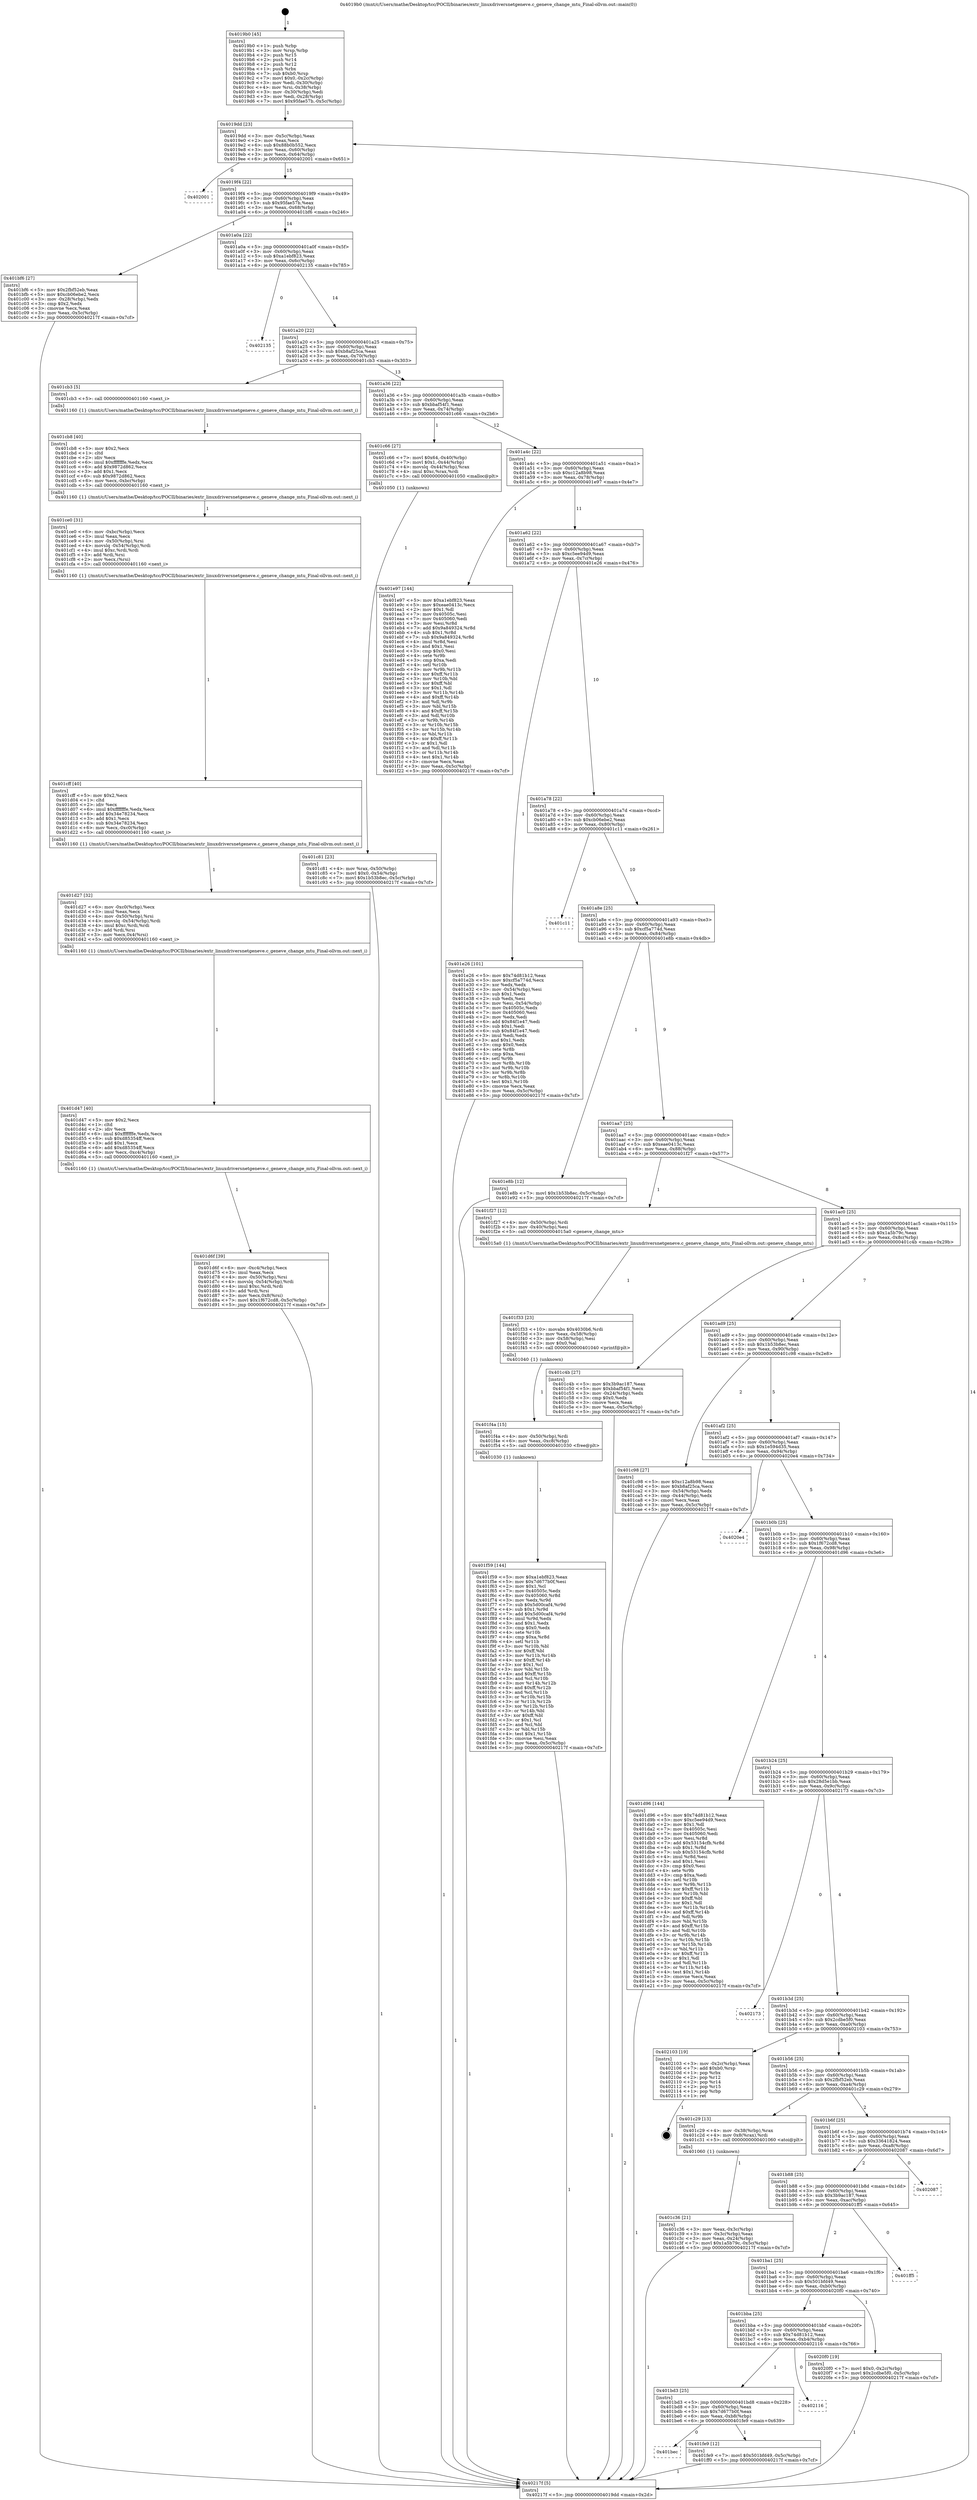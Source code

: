 digraph "0x4019b0" {
  label = "0x4019b0 (/mnt/c/Users/mathe/Desktop/tcc/POCII/binaries/extr_linuxdriversnetgeneve.c_geneve_change_mtu_Final-ollvm.out::main(0))"
  labelloc = "t"
  node[shape=record]

  Entry [label="",width=0.3,height=0.3,shape=circle,fillcolor=black,style=filled]
  "0x4019dd" [label="{
     0x4019dd [23]\l
     | [instrs]\l
     &nbsp;&nbsp;0x4019dd \<+3\>: mov -0x5c(%rbp),%eax\l
     &nbsp;&nbsp;0x4019e0 \<+2\>: mov %eax,%ecx\l
     &nbsp;&nbsp;0x4019e2 \<+6\>: sub $0x88b0b552,%ecx\l
     &nbsp;&nbsp;0x4019e8 \<+3\>: mov %eax,-0x60(%rbp)\l
     &nbsp;&nbsp;0x4019eb \<+3\>: mov %ecx,-0x64(%rbp)\l
     &nbsp;&nbsp;0x4019ee \<+6\>: je 0000000000402001 \<main+0x651\>\l
  }"]
  "0x402001" [label="{
     0x402001\l
  }", style=dashed]
  "0x4019f4" [label="{
     0x4019f4 [22]\l
     | [instrs]\l
     &nbsp;&nbsp;0x4019f4 \<+5\>: jmp 00000000004019f9 \<main+0x49\>\l
     &nbsp;&nbsp;0x4019f9 \<+3\>: mov -0x60(%rbp),%eax\l
     &nbsp;&nbsp;0x4019fc \<+5\>: sub $0x95fae57b,%eax\l
     &nbsp;&nbsp;0x401a01 \<+3\>: mov %eax,-0x68(%rbp)\l
     &nbsp;&nbsp;0x401a04 \<+6\>: je 0000000000401bf6 \<main+0x246\>\l
  }"]
  Exit [label="",width=0.3,height=0.3,shape=circle,fillcolor=black,style=filled,peripheries=2]
  "0x401bf6" [label="{
     0x401bf6 [27]\l
     | [instrs]\l
     &nbsp;&nbsp;0x401bf6 \<+5\>: mov $0x2fbf52eb,%eax\l
     &nbsp;&nbsp;0x401bfb \<+5\>: mov $0xcb06ebe2,%ecx\l
     &nbsp;&nbsp;0x401c00 \<+3\>: mov -0x28(%rbp),%edx\l
     &nbsp;&nbsp;0x401c03 \<+3\>: cmp $0x2,%edx\l
     &nbsp;&nbsp;0x401c06 \<+3\>: cmovne %ecx,%eax\l
     &nbsp;&nbsp;0x401c09 \<+3\>: mov %eax,-0x5c(%rbp)\l
     &nbsp;&nbsp;0x401c0c \<+5\>: jmp 000000000040217f \<main+0x7cf\>\l
  }"]
  "0x401a0a" [label="{
     0x401a0a [22]\l
     | [instrs]\l
     &nbsp;&nbsp;0x401a0a \<+5\>: jmp 0000000000401a0f \<main+0x5f\>\l
     &nbsp;&nbsp;0x401a0f \<+3\>: mov -0x60(%rbp),%eax\l
     &nbsp;&nbsp;0x401a12 \<+5\>: sub $0xa1ebf823,%eax\l
     &nbsp;&nbsp;0x401a17 \<+3\>: mov %eax,-0x6c(%rbp)\l
     &nbsp;&nbsp;0x401a1a \<+6\>: je 0000000000402135 \<main+0x785\>\l
  }"]
  "0x40217f" [label="{
     0x40217f [5]\l
     | [instrs]\l
     &nbsp;&nbsp;0x40217f \<+5\>: jmp 00000000004019dd \<main+0x2d\>\l
  }"]
  "0x4019b0" [label="{
     0x4019b0 [45]\l
     | [instrs]\l
     &nbsp;&nbsp;0x4019b0 \<+1\>: push %rbp\l
     &nbsp;&nbsp;0x4019b1 \<+3\>: mov %rsp,%rbp\l
     &nbsp;&nbsp;0x4019b4 \<+2\>: push %r15\l
     &nbsp;&nbsp;0x4019b6 \<+2\>: push %r14\l
     &nbsp;&nbsp;0x4019b8 \<+2\>: push %r12\l
     &nbsp;&nbsp;0x4019ba \<+1\>: push %rbx\l
     &nbsp;&nbsp;0x4019bb \<+7\>: sub $0xb0,%rsp\l
     &nbsp;&nbsp;0x4019c2 \<+7\>: movl $0x0,-0x2c(%rbp)\l
     &nbsp;&nbsp;0x4019c9 \<+3\>: mov %edi,-0x30(%rbp)\l
     &nbsp;&nbsp;0x4019cc \<+4\>: mov %rsi,-0x38(%rbp)\l
     &nbsp;&nbsp;0x4019d0 \<+3\>: mov -0x30(%rbp),%edi\l
     &nbsp;&nbsp;0x4019d3 \<+3\>: mov %edi,-0x28(%rbp)\l
     &nbsp;&nbsp;0x4019d6 \<+7\>: movl $0x95fae57b,-0x5c(%rbp)\l
  }"]
  "0x401bec" [label="{
     0x401bec\l
  }", style=dashed]
  "0x402135" [label="{
     0x402135\l
  }", style=dashed]
  "0x401a20" [label="{
     0x401a20 [22]\l
     | [instrs]\l
     &nbsp;&nbsp;0x401a20 \<+5\>: jmp 0000000000401a25 \<main+0x75\>\l
     &nbsp;&nbsp;0x401a25 \<+3\>: mov -0x60(%rbp),%eax\l
     &nbsp;&nbsp;0x401a28 \<+5\>: sub $0xb8af25ca,%eax\l
     &nbsp;&nbsp;0x401a2d \<+3\>: mov %eax,-0x70(%rbp)\l
     &nbsp;&nbsp;0x401a30 \<+6\>: je 0000000000401cb3 \<main+0x303\>\l
  }"]
  "0x401fe9" [label="{
     0x401fe9 [12]\l
     | [instrs]\l
     &nbsp;&nbsp;0x401fe9 \<+7\>: movl $0x501bfd49,-0x5c(%rbp)\l
     &nbsp;&nbsp;0x401ff0 \<+5\>: jmp 000000000040217f \<main+0x7cf\>\l
  }"]
  "0x401cb3" [label="{
     0x401cb3 [5]\l
     | [instrs]\l
     &nbsp;&nbsp;0x401cb3 \<+5\>: call 0000000000401160 \<next_i\>\l
     | [calls]\l
     &nbsp;&nbsp;0x401160 \{1\} (/mnt/c/Users/mathe/Desktop/tcc/POCII/binaries/extr_linuxdriversnetgeneve.c_geneve_change_mtu_Final-ollvm.out::next_i)\l
  }"]
  "0x401a36" [label="{
     0x401a36 [22]\l
     | [instrs]\l
     &nbsp;&nbsp;0x401a36 \<+5\>: jmp 0000000000401a3b \<main+0x8b\>\l
     &nbsp;&nbsp;0x401a3b \<+3\>: mov -0x60(%rbp),%eax\l
     &nbsp;&nbsp;0x401a3e \<+5\>: sub $0xbbaf54f1,%eax\l
     &nbsp;&nbsp;0x401a43 \<+3\>: mov %eax,-0x74(%rbp)\l
     &nbsp;&nbsp;0x401a46 \<+6\>: je 0000000000401c66 \<main+0x2b6\>\l
  }"]
  "0x401bd3" [label="{
     0x401bd3 [25]\l
     | [instrs]\l
     &nbsp;&nbsp;0x401bd3 \<+5\>: jmp 0000000000401bd8 \<main+0x228\>\l
     &nbsp;&nbsp;0x401bd8 \<+3\>: mov -0x60(%rbp),%eax\l
     &nbsp;&nbsp;0x401bdb \<+5\>: sub $0x7d677b0f,%eax\l
     &nbsp;&nbsp;0x401be0 \<+6\>: mov %eax,-0xb8(%rbp)\l
     &nbsp;&nbsp;0x401be6 \<+6\>: je 0000000000401fe9 \<main+0x639\>\l
  }"]
  "0x401c66" [label="{
     0x401c66 [27]\l
     | [instrs]\l
     &nbsp;&nbsp;0x401c66 \<+7\>: movl $0x64,-0x40(%rbp)\l
     &nbsp;&nbsp;0x401c6d \<+7\>: movl $0x1,-0x44(%rbp)\l
     &nbsp;&nbsp;0x401c74 \<+4\>: movslq -0x44(%rbp),%rax\l
     &nbsp;&nbsp;0x401c78 \<+4\>: imul $0xc,%rax,%rdi\l
     &nbsp;&nbsp;0x401c7c \<+5\>: call 0000000000401050 \<malloc@plt\>\l
     | [calls]\l
     &nbsp;&nbsp;0x401050 \{1\} (unknown)\l
  }"]
  "0x401a4c" [label="{
     0x401a4c [22]\l
     | [instrs]\l
     &nbsp;&nbsp;0x401a4c \<+5\>: jmp 0000000000401a51 \<main+0xa1\>\l
     &nbsp;&nbsp;0x401a51 \<+3\>: mov -0x60(%rbp),%eax\l
     &nbsp;&nbsp;0x401a54 \<+5\>: sub $0xc12a8b98,%eax\l
     &nbsp;&nbsp;0x401a59 \<+3\>: mov %eax,-0x78(%rbp)\l
     &nbsp;&nbsp;0x401a5c \<+6\>: je 0000000000401e97 \<main+0x4e7\>\l
  }"]
  "0x402116" [label="{
     0x402116\l
  }", style=dashed]
  "0x401e97" [label="{
     0x401e97 [144]\l
     | [instrs]\l
     &nbsp;&nbsp;0x401e97 \<+5\>: mov $0xa1ebf823,%eax\l
     &nbsp;&nbsp;0x401e9c \<+5\>: mov $0xeae0413c,%ecx\l
     &nbsp;&nbsp;0x401ea1 \<+2\>: mov $0x1,%dl\l
     &nbsp;&nbsp;0x401ea3 \<+7\>: mov 0x40505c,%esi\l
     &nbsp;&nbsp;0x401eaa \<+7\>: mov 0x405060,%edi\l
     &nbsp;&nbsp;0x401eb1 \<+3\>: mov %esi,%r8d\l
     &nbsp;&nbsp;0x401eb4 \<+7\>: add $0x9a849324,%r8d\l
     &nbsp;&nbsp;0x401ebb \<+4\>: sub $0x1,%r8d\l
     &nbsp;&nbsp;0x401ebf \<+7\>: sub $0x9a849324,%r8d\l
     &nbsp;&nbsp;0x401ec6 \<+4\>: imul %r8d,%esi\l
     &nbsp;&nbsp;0x401eca \<+3\>: and $0x1,%esi\l
     &nbsp;&nbsp;0x401ecd \<+3\>: cmp $0x0,%esi\l
     &nbsp;&nbsp;0x401ed0 \<+4\>: sete %r9b\l
     &nbsp;&nbsp;0x401ed4 \<+3\>: cmp $0xa,%edi\l
     &nbsp;&nbsp;0x401ed7 \<+4\>: setl %r10b\l
     &nbsp;&nbsp;0x401edb \<+3\>: mov %r9b,%r11b\l
     &nbsp;&nbsp;0x401ede \<+4\>: xor $0xff,%r11b\l
     &nbsp;&nbsp;0x401ee2 \<+3\>: mov %r10b,%bl\l
     &nbsp;&nbsp;0x401ee5 \<+3\>: xor $0xff,%bl\l
     &nbsp;&nbsp;0x401ee8 \<+3\>: xor $0x1,%dl\l
     &nbsp;&nbsp;0x401eeb \<+3\>: mov %r11b,%r14b\l
     &nbsp;&nbsp;0x401eee \<+4\>: and $0xff,%r14b\l
     &nbsp;&nbsp;0x401ef2 \<+3\>: and %dl,%r9b\l
     &nbsp;&nbsp;0x401ef5 \<+3\>: mov %bl,%r15b\l
     &nbsp;&nbsp;0x401ef8 \<+4\>: and $0xff,%r15b\l
     &nbsp;&nbsp;0x401efc \<+3\>: and %dl,%r10b\l
     &nbsp;&nbsp;0x401eff \<+3\>: or %r9b,%r14b\l
     &nbsp;&nbsp;0x401f02 \<+3\>: or %r10b,%r15b\l
     &nbsp;&nbsp;0x401f05 \<+3\>: xor %r15b,%r14b\l
     &nbsp;&nbsp;0x401f08 \<+3\>: or %bl,%r11b\l
     &nbsp;&nbsp;0x401f0b \<+4\>: xor $0xff,%r11b\l
     &nbsp;&nbsp;0x401f0f \<+3\>: or $0x1,%dl\l
     &nbsp;&nbsp;0x401f12 \<+3\>: and %dl,%r11b\l
     &nbsp;&nbsp;0x401f15 \<+3\>: or %r11b,%r14b\l
     &nbsp;&nbsp;0x401f18 \<+4\>: test $0x1,%r14b\l
     &nbsp;&nbsp;0x401f1c \<+3\>: cmovne %ecx,%eax\l
     &nbsp;&nbsp;0x401f1f \<+3\>: mov %eax,-0x5c(%rbp)\l
     &nbsp;&nbsp;0x401f22 \<+5\>: jmp 000000000040217f \<main+0x7cf\>\l
  }"]
  "0x401a62" [label="{
     0x401a62 [22]\l
     | [instrs]\l
     &nbsp;&nbsp;0x401a62 \<+5\>: jmp 0000000000401a67 \<main+0xb7\>\l
     &nbsp;&nbsp;0x401a67 \<+3\>: mov -0x60(%rbp),%eax\l
     &nbsp;&nbsp;0x401a6a \<+5\>: sub $0xc5ee94d9,%eax\l
     &nbsp;&nbsp;0x401a6f \<+3\>: mov %eax,-0x7c(%rbp)\l
     &nbsp;&nbsp;0x401a72 \<+6\>: je 0000000000401e26 \<main+0x476\>\l
  }"]
  "0x401bba" [label="{
     0x401bba [25]\l
     | [instrs]\l
     &nbsp;&nbsp;0x401bba \<+5\>: jmp 0000000000401bbf \<main+0x20f\>\l
     &nbsp;&nbsp;0x401bbf \<+3\>: mov -0x60(%rbp),%eax\l
     &nbsp;&nbsp;0x401bc2 \<+5\>: sub $0x74d81b12,%eax\l
     &nbsp;&nbsp;0x401bc7 \<+6\>: mov %eax,-0xb4(%rbp)\l
     &nbsp;&nbsp;0x401bcd \<+6\>: je 0000000000402116 \<main+0x766\>\l
  }"]
  "0x401e26" [label="{
     0x401e26 [101]\l
     | [instrs]\l
     &nbsp;&nbsp;0x401e26 \<+5\>: mov $0x74d81b12,%eax\l
     &nbsp;&nbsp;0x401e2b \<+5\>: mov $0xcf5a774d,%ecx\l
     &nbsp;&nbsp;0x401e30 \<+2\>: xor %edx,%edx\l
     &nbsp;&nbsp;0x401e32 \<+3\>: mov -0x54(%rbp),%esi\l
     &nbsp;&nbsp;0x401e35 \<+3\>: sub $0x1,%edx\l
     &nbsp;&nbsp;0x401e38 \<+2\>: sub %edx,%esi\l
     &nbsp;&nbsp;0x401e3a \<+3\>: mov %esi,-0x54(%rbp)\l
     &nbsp;&nbsp;0x401e3d \<+7\>: mov 0x40505c,%edx\l
     &nbsp;&nbsp;0x401e44 \<+7\>: mov 0x405060,%esi\l
     &nbsp;&nbsp;0x401e4b \<+2\>: mov %edx,%edi\l
     &nbsp;&nbsp;0x401e4d \<+6\>: add $0x84f1e47,%edi\l
     &nbsp;&nbsp;0x401e53 \<+3\>: sub $0x1,%edi\l
     &nbsp;&nbsp;0x401e56 \<+6\>: sub $0x84f1e47,%edi\l
     &nbsp;&nbsp;0x401e5c \<+3\>: imul %edi,%edx\l
     &nbsp;&nbsp;0x401e5f \<+3\>: and $0x1,%edx\l
     &nbsp;&nbsp;0x401e62 \<+3\>: cmp $0x0,%edx\l
     &nbsp;&nbsp;0x401e65 \<+4\>: sete %r8b\l
     &nbsp;&nbsp;0x401e69 \<+3\>: cmp $0xa,%esi\l
     &nbsp;&nbsp;0x401e6c \<+4\>: setl %r9b\l
     &nbsp;&nbsp;0x401e70 \<+3\>: mov %r8b,%r10b\l
     &nbsp;&nbsp;0x401e73 \<+3\>: and %r9b,%r10b\l
     &nbsp;&nbsp;0x401e76 \<+3\>: xor %r9b,%r8b\l
     &nbsp;&nbsp;0x401e79 \<+3\>: or %r8b,%r10b\l
     &nbsp;&nbsp;0x401e7c \<+4\>: test $0x1,%r10b\l
     &nbsp;&nbsp;0x401e80 \<+3\>: cmovne %ecx,%eax\l
     &nbsp;&nbsp;0x401e83 \<+3\>: mov %eax,-0x5c(%rbp)\l
     &nbsp;&nbsp;0x401e86 \<+5\>: jmp 000000000040217f \<main+0x7cf\>\l
  }"]
  "0x401a78" [label="{
     0x401a78 [22]\l
     | [instrs]\l
     &nbsp;&nbsp;0x401a78 \<+5\>: jmp 0000000000401a7d \<main+0xcd\>\l
     &nbsp;&nbsp;0x401a7d \<+3\>: mov -0x60(%rbp),%eax\l
     &nbsp;&nbsp;0x401a80 \<+5\>: sub $0xcb06ebe2,%eax\l
     &nbsp;&nbsp;0x401a85 \<+3\>: mov %eax,-0x80(%rbp)\l
     &nbsp;&nbsp;0x401a88 \<+6\>: je 0000000000401c11 \<main+0x261\>\l
  }"]
  "0x4020f0" [label="{
     0x4020f0 [19]\l
     | [instrs]\l
     &nbsp;&nbsp;0x4020f0 \<+7\>: movl $0x0,-0x2c(%rbp)\l
     &nbsp;&nbsp;0x4020f7 \<+7\>: movl $0x2cdbe5f0,-0x5c(%rbp)\l
     &nbsp;&nbsp;0x4020fe \<+5\>: jmp 000000000040217f \<main+0x7cf\>\l
  }"]
  "0x401c11" [label="{
     0x401c11\l
  }", style=dashed]
  "0x401a8e" [label="{
     0x401a8e [25]\l
     | [instrs]\l
     &nbsp;&nbsp;0x401a8e \<+5\>: jmp 0000000000401a93 \<main+0xe3\>\l
     &nbsp;&nbsp;0x401a93 \<+3\>: mov -0x60(%rbp),%eax\l
     &nbsp;&nbsp;0x401a96 \<+5\>: sub $0xcf5a774d,%eax\l
     &nbsp;&nbsp;0x401a9b \<+6\>: mov %eax,-0x84(%rbp)\l
     &nbsp;&nbsp;0x401aa1 \<+6\>: je 0000000000401e8b \<main+0x4db\>\l
  }"]
  "0x401ba1" [label="{
     0x401ba1 [25]\l
     | [instrs]\l
     &nbsp;&nbsp;0x401ba1 \<+5\>: jmp 0000000000401ba6 \<main+0x1f6\>\l
     &nbsp;&nbsp;0x401ba6 \<+3\>: mov -0x60(%rbp),%eax\l
     &nbsp;&nbsp;0x401ba9 \<+5\>: sub $0x501bfd49,%eax\l
     &nbsp;&nbsp;0x401bae \<+6\>: mov %eax,-0xb0(%rbp)\l
     &nbsp;&nbsp;0x401bb4 \<+6\>: je 00000000004020f0 \<main+0x740\>\l
  }"]
  "0x401e8b" [label="{
     0x401e8b [12]\l
     | [instrs]\l
     &nbsp;&nbsp;0x401e8b \<+7\>: movl $0x1b53b8ec,-0x5c(%rbp)\l
     &nbsp;&nbsp;0x401e92 \<+5\>: jmp 000000000040217f \<main+0x7cf\>\l
  }"]
  "0x401aa7" [label="{
     0x401aa7 [25]\l
     | [instrs]\l
     &nbsp;&nbsp;0x401aa7 \<+5\>: jmp 0000000000401aac \<main+0xfc\>\l
     &nbsp;&nbsp;0x401aac \<+3\>: mov -0x60(%rbp),%eax\l
     &nbsp;&nbsp;0x401aaf \<+5\>: sub $0xeae0413c,%eax\l
     &nbsp;&nbsp;0x401ab4 \<+6\>: mov %eax,-0x88(%rbp)\l
     &nbsp;&nbsp;0x401aba \<+6\>: je 0000000000401f27 \<main+0x577\>\l
  }"]
  "0x401ff5" [label="{
     0x401ff5\l
  }", style=dashed]
  "0x401f27" [label="{
     0x401f27 [12]\l
     | [instrs]\l
     &nbsp;&nbsp;0x401f27 \<+4\>: mov -0x50(%rbp),%rdi\l
     &nbsp;&nbsp;0x401f2b \<+3\>: mov -0x40(%rbp),%esi\l
     &nbsp;&nbsp;0x401f2e \<+5\>: call 00000000004015a0 \<geneve_change_mtu\>\l
     | [calls]\l
     &nbsp;&nbsp;0x4015a0 \{1\} (/mnt/c/Users/mathe/Desktop/tcc/POCII/binaries/extr_linuxdriversnetgeneve.c_geneve_change_mtu_Final-ollvm.out::geneve_change_mtu)\l
  }"]
  "0x401ac0" [label="{
     0x401ac0 [25]\l
     | [instrs]\l
     &nbsp;&nbsp;0x401ac0 \<+5\>: jmp 0000000000401ac5 \<main+0x115\>\l
     &nbsp;&nbsp;0x401ac5 \<+3\>: mov -0x60(%rbp),%eax\l
     &nbsp;&nbsp;0x401ac8 \<+5\>: sub $0x1a5b79c,%eax\l
     &nbsp;&nbsp;0x401acd \<+6\>: mov %eax,-0x8c(%rbp)\l
     &nbsp;&nbsp;0x401ad3 \<+6\>: je 0000000000401c4b \<main+0x29b\>\l
  }"]
  "0x401b88" [label="{
     0x401b88 [25]\l
     | [instrs]\l
     &nbsp;&nbsp;0x401b88 \<+5\>: jmp 0000000000401b8d \<main+0x1dd\>\l
     &nbsp;&nbsp;0x401b8d \<+3\>: mov -0x60(%rbp),%eax\l
     &nbsp;&nbsp;0x401b90 \<+5\>: sub $0x3b9ac187,%eax\l
     &nbsp;&nbsp;0x401b95 \<+6\>: mov %eax,-0xac(%rbp)\l
     &nbsp;&nbsp;0x401b9b \<+6\>: je 0000000000401ff5 \<main+0x645\>\l
  }"]
  "0x401c4b" [label="{
     0x401c4b [27]\l
     | [instrs]\l
     &nbsp;&nbsp;0x401c4b \<+5\>: mov $0x3b9ac187,%eax\l
     &nbsp;&nbsp;0x401c50 \<+5\>: mov $0xbbaf54f1,%ecx\l
     &nbsp;&nbsp;0x401c55 \<+3\>: mov -0x24(%rbp),%edx\l
     &nbsp;&nbsp;0x401c58 \<+3\>: cmp $0x0,%edx\l
     &nbsp;&nbsp;0x401c5b \<+3\>: cmove %ecx,%eax\l
     &nbsp;&nbsp;0x401c5e \<+3\>: mov %eax,-0x5c(%rbp)\l
     &nbsp;&nbsp;0x401c61 \<+5\>: jmp 000000000040217f \<main+0x7cf\>\l
  }"]
  "0x401ad9" [label="{
     0x401ad9 [25]\l
     | [instrs]\l
     &nbsp;&nbsp;0x401ad9 \<+5\>: jmp 0000000000401ade \<main+0x12e\>\l
     &nbsp;&nbsp;0x401ade \<+3\>: mov -0x60(%rbp),%eax\l
     &nbsp;&nbsp;0x401ae1 \<+5\>: sub $0x1b53b8ec,%eax\l
     &nbsp;&nbsp;0x401ae6 \<+6\>: mov %eax,-0x90(%rbp)\l
     &nbsp;&nbsp;0x401aec \<+6\>: je 0000000000401c98 \<main+0x2e8\>\l
  }"]
  "0x402087" [label="{
     0x402087\l
  }", style=dashed]
  "0x401c98" [label="{
     0x401c98 [27]\l
     | [instrs]\l
     &nbsp;&nbsp;0x401c98 \<+5\>: mov $0xc12a8b98,%eax\l
     &nbsp;&nbsp;0x401c9d \<+5\>: mov $0xb8af25ca,%ecx\l
     &nbsp;&nbsp;0x401ca2 \<+3\>: mov -0x54(%rbp),%edx\l
     &nbsp;&nbsp;0x401ca5 \<+3\>: cmp -0x44(%rbp),%edx\l
     &nbsp;&nbsp;0x401ca8 \<+3\>: cmovl %ecx,%eax\l
     &nbsp;&nbsp;0x401cab \<+3\>: mov %eax,-0x5c(%rbp)\l
     &nbsp;&nbsp;0x401cae \<+5\>: jmp 000000000040217f \<main+0x7cf\>\l
  }"]
  "0x401af2" [label="{
     0x401af2 [25]\l
     | [instrs]\l
     &nbsp;&nbsp;0x401af2 \<+5\>: jmp 0000000000401af7 \<main+0x147\>\l
     &nbsp;&nbsp;0x401af7 \<+3\>: mov -0x60(%rbp),%eax\l
     &nbsp;&nbsp;0x401afa \<+5\>: sub $0x1e594d35,%eax\l
     &nbsp;&nbsp;0x401aff \<+6\>: mov %eax,-0x94(%rbp)\l
     &nbsp;&nbsp;0x401b05 \<+6\>: je 00000000004020e4 \<main+0x734\>\l
  }"]
  "0x401f59" [label="{
     0x401f59 [144]\l
     | [instrs]\l
     &nbsp;&nbsp;0x401f59 \<+5\>: mov $0xa1ebf823,%eax\l
     &nbsp;&nbsp;0x401f5e \<+5\>: mov $0x7d677b0f,%esi\l
     &nbsp;&nbsp;0x401f63 \<+2\>: mov $0x1,%cl\l
     &nbsp;&nbsp;0x401f65 \<+7\>: mov 0x40505c,%edx\l
     &nbsp;&nbsp;0x401f6c \<+8\>: mov 0x405060,%r8d\l
     &nbsp;&nbsp;0x401f74 \<+3\>: mov %edx,%r9d\l
     &nbsp;&nbsp;0x401f77 \<+7\>: sub $0x5d00caf4,%r9d\l
     &nbsp;&nbsp;0x401f7e \<+4\>: sub $0x1,%r9d\l
     &nbsp;&nbsp;0x401f82 \<+7\>: add $0x5d00caf4,%r9d\l
     &nbsp;&nbsp;0x401f89 \<+4\>: imul %r9d,%edx\l
     &nbsp;&nbsp;0x401f8d \<+3\>: and $0x1,%edx\l
     &nbsp;&nbsp;0x401f90 \<+3\>: cmp $0x0,%edx\l
     &nbsp;&nbsp;0x401f93 \<+4\>: sete %r10b\l
     &nbsp;&nbsp;0x401f97 \<+4\>: cmp $0xa,%r8d\l
     &nbsp;&nbsp;0x401f9b \<+4\>: setl %r11b\l
     &nbsp;&nbsp;0x401f9f \<+3\>: mov %r10b,%bl\l
     &nbsp;&nbsp;0x401fa2 \<+3\>: xor $0xff,%bl\l
     &nbsp;&nbsp;0x401fa5 \<+3\>: mov %r11b,%r14b\l
     &nbsp;&nbsp;0x401fa8 \<+4\>: xor $0xff,%r14b\l
     &nbsp;&nbsp;0x401fac \<+3\>: xor $0x1,%cl\l
     &nbsp;&nbsp;0x401faf \<+3\>: mov %bl,%r15b\l
     &nbsp;&nbsp;0x401fb2 \<+4\>: and $0xff,%r15b\l
     &nbsp;&nbsp;0x401fb6 \<+3\>: and %cl,%r10b\l
     &nbsp;&nbsp;0x401fb9 \<+3\>: mov %r14b,%r12b\l
     &nbsp;&nbsp;0x401fbc \<+4\>: and $0xff,%r12b\l
     &nbsp;&nbsp;0x401fc0 \<+3\>: and %cl,%r11b\l
     &nbsp;&nbsp;0x401fc3 \<+3\>: or %r10b,%r15b\l
     &nbsp;&nbsp;0x401fc6 \<+3\>: or %r11b,%r12b\l
     &nbsp;&nbsp;0x401fc9 \<+3\>: xor %r12b,%r15b\l
     &nbsp;&nbsp;0x401fcc \<+3\>: or %r14b,%bl\l
     &nbsp;&nbsp;0x401fcf \<+3\>: xor $0xff,%bl\l
     &nbsp;&nbsp;0x401fd2 \<+3\>: or $0x1,%cl\l
     &nbsp;&nbsp;0x401fd5 \<+2\>: and %cl,%bl\l
     &nbsp;&nbsp;0x401fd7 \<+3\>: or %bl,%r15b\l
     &nbsp;&nbsp;0x401fda \<+4\>: test $0x1,%r15b\l
     &nbsp;&nbsp;0x401fde \<+3\>: cmovne %esi,%eax\l
     &nbsp;&nbsp;0x401fe1 \<+3\>: mov %eax,-0x5c(%rbp)\l
     &nbsp;&nbsp;0x401fe4 \<+5\>: jmp 000000000040217f \<main+0x7cf\>\l
  }"]
  "0x4020e4" [label="{
     0x4020e4\l
  }", style=dashed]
  "0x401b0b" [label="{
     0x401b0b [25]\l
     | [instrs]\l
     &nbsp;&nbsp;0x401b0b \<+5\>: jmp 0000000000401b10 \<main+0x160\>\l
     &nbsp;&nbsp;0x401b10 \<+3\>: mov -0x60(%rbp),%eax\l
     &nbsp;&nbsp;0x401b13 \<+5\>: sub $0x1f672cd8,%eax\l
     &nbsp;&nbsp;0x401b18 \<+6\>: mov %eax,-0x98(%rbp)\l
     &nbsp;&nbsp;0x401b1e \<+6\>: je 0000000000401d96 \<main+0x3e6\>\l
  }"]
  "0x401f4a" [label="{
     0x401f4a [15]\l
     | [instrs]\l
     &nbsp;&nbsp;0x401f4a \<+4\>: mov -0x50(%rbp),%rdi\l
     &nbsp;&nbsp;0x401f4e \<+6\>: mov %eax,-0xc8(%rbp)\l
     &nbsp;&nbsp;0x401f54 \<+5\>: call 0000000000401030 \<free@plt\>\l
     | [calls]\l
     &nbsp;&nbsp;0x401030 \{1\} (unknown)\l
  }"]
  "0x401d96" [label="{
     0x401d96 [144]\l
     | [instrs]\l
     &nbsp;&nbsp;0x401d96 \<+5\>: mov $0x74d81b12,%eax\l
     &nbsp;&nbsp;0x401d9b \<+5\>: mov $0xc5ee94d9,%ecx\l
     &nbsp;&nbsp;0x401da0 \<+2\>: mov $0x1,%dl\l
     &nbsp;&nbsp;0x401da2 \<+7\>: mov 0x40505c,%esi\l
     &nbsp;&nbsp;0x401da9 \<+7\>: mov 0x405060,%edi\l
     &nbsp;&nbsp;0x401db0 \<+3\>: mov %esi,%r8d\l
     &nbsp;&nbsp;0x401db3 \<+7\>: add $0x53154cfb,%r8d\l
     &nbsp;&nbsp;0x401dba \<+4\>: sub $0x1,%r8d\l
     &nbsp;&nbsp;0x401dbe \<+7\>: sub $0x53154cfb,%r8d\l
     &nbsp;&nbsp;0x401dc5 \<+4\>: imul %r8d,%esi\l
     &nbsp;&nbsp;0x401dc9 \<+3\>: and $0x1,%esi\l
     &nbsp;&nbsp;0x401dcc \<+3\>: cmp $0x0,%esi\l
     &nbsp;&nbsp;0x401dcf \<+4\>: sete %r9b\l
     &nbsp;&nbsp;0x401dd3 \<+3\>: cmp $0xa,%edi\l
     &nbsp;&nbsp;0x401dd6 \<+4\>: setl %r10b\l
     &nbsp;&nbsp;0x401dda \<+3\>: mov %r9b,%r11b\l
     &nbsp;&nbsp;0x401ddd \<+4\>: xor $0xff,%r11b\l
     &nbsp;&nbsp;0x401de1 \<+3\>: mov %r10b,%bl\l
     &nbsp;&nbsp;0x401de4 \<+3\>: xor $0xff,%bl\l
     &nbsp;&nbsp;0x401de7 \<+3\>: xor $0x1,%dl\l
     &nbsp;&nbsp;0x401dea \<+3\>: mov %r11b,%r14b\l
     &nbsp;&nbsp;0x401ded \<+4\>: and $0xff,%r14b\l
     &nbsp;&nbsp;0x401df1 \<+3\>: and %dl,%r9b\l
     &nbsp;&nbsp;0x401df4 \<+3\>: mov %bl,%r15b\l
     &nbsp;&nbsp;0x401df7 \<+4\>: and $0xff,%r15b\l
     &nbsp;&nbsp;0x401dfb \<+3\>: and %dl,%r10b\l
     &nbsp;&nbsp;0x401dfe \<+3\>: or %r9b,%r14b\l
     &nbsp;&nbsp;0x401e01 \<+3\>: or %r10b,%r15b\l
     &nbsp;&nbsp;0x401e04 \<+3\>: xor %r15b,%r14b\l
     &nbsp;&nbsp;0x401e07 \<+3\>: or %bl,%r11b\l
     &nbsp;&nbsp;0x401e0a \<+4\>: xor $0xff,%r11b\l
     &nbsp;&nbsp;0x401e0e \<+3\>: or $0x1,%dl\l
     &nbsp;&nbsp;0x401e11 \<+3\>: and %dl,%r11b\l
     &nbsp;&nbsp;0x401e14 \<+3\>: or %r11b,%r14b\l
     &nbsp;&nbsp;0x401e17 \<+4\>: test $0x1,%r14b\l
     &nbsp;&nbsp;0x401e1b \<+3\>: cmovne %ecx,%eax\l
     &nbsp;&nbsp;0x401e1e \<+3\>: mov %eax,-0x5c(%rbp)\l
     &nbsp;&nbsp;0x401e21 \<+5\>: jmp 000000000040217f \<main+0x7cf\>\l
  }"]
  "0x401b24" [label="{
     0x401b24 [25]\l
     | [instrs]\l
     &nbsp;&nbsp;0x401b24 \<+5\>: jmp 0000000000401b29 \<main+0x179\>\l
     &nbsp;&nbsp;0x401b29 \<+3\>: mov -0x60(%rbp),%eax\l
     &nbsp;&nbsp;0x401b2c \<+5\>: sub $0x28d5e1bb,%eax\l
     &nbsp;&nbsp;0x401b31 \<+6\>: mov %eax,-0x9c(%rbp)\l
     &nbsp;&nbsp;0x401b37 \<+6\>: je 0000000000402173 \<main+0x7c3\>\l
  }"]
  "0x401f33" [label="{
     0x401f33 [23]\l
     | [instrs]\l
     &nbsp;&nbsp;0x401f33 \<+10\>: movabs $0x4030b6,%rdi\l
     &nbsp;&nbsp;0x401f3d \<+3\>: mov %eax,-0x58(%rbp)\l
     &nbsp;&nbsp;0x401f40 \<+3\>: mov -0x58(%rbp),%esi\l
     &nbsp;&nbsp;0x401f43 \<+2\>: mov $0x0,%al\l
     &nbsp;&nbsp;0x401f45 \<+5\>: call 0000000000401040 \<printf@plt\>\l
     | [calls]\l
     &nbsp;&nbsp;0x401040 \{1\} (unknown)\l
  }"]
  "0x402173" [label="{
     0x402173\l
  }", style=dashed]
  "0x401b3d" [label="{
     0x401b3d [25]\l
     | [instrs]\l
     &nbsp;&nbsp;0x401b3d \<+5\>: jmp 0000000000401b42 \<main+0x192\>\l
     &nbsp;&nbsp;0x401b42 \<+3\>: mov -0x60(%rbp),%eax\l
     &nbsp;&nbsp;0x401b45 \<+5\>: sub $0x2cdbe5f0,%eax\l
     &nbsp;&nbsp;0x401b4a \<+6\>: mov %eax,-0xa0(%rbp)\l
     &nbsp;&nbsp;0x401b50 \<+6\>: je 0000000000402103 \<main+0x753\>\l
  }"]
  "0x401d6f" [label="{
     0x401d6f [39]\l
     | [instrs]\l
     &nbsp;&nbsp;0x401d6f \<+6\>: mov -0xc4(%rbp),%ecx\l
     &nbsp;&nbsp;0x401d75 \<+3\>: imul %eax,%ecx\l
     &nbsp;&nbsp;0x401d78 \<+4\>: mov -0x50(%rbp),%rsi\l
     &nbsp;&nbsp;0x401d7c \<+4\>: movslq -0x54(%rbp),%rdi\l
     &nbsp;&nbsp;0x401d80 \<+4\>: imul $0xc,%rdi,%rdi\l
     &nbsp;&nbsp;0x401d84 \<+3\>: add %rdi,%rsi\l
     &nbsp;&nbsp;0x401d87 \<+3\>: mov %ecx,0x8(%rsi)\l
     &nbsp;&nbsp;0x401d8a \<+7\>: movl $0x1f672cd8,-0x5c(%rbp)\l
     &nbsp;&nbsp;0x401d91 \<+5\>: jmp 000000000040217f \<main+0x7cf\>\l
  }"]
  "0x402103" [label="{
     0x402103 [19]\l
     | [instrs]\l
     &nbsp;&nbsp;0x402103 \<+3\>: mov -0x2c(%rbp),%eax\l
     &nbsp;&nbsp;0x402106 \<+7\>: add $0xb0,%rsp\l
     &nbsp;&nbsp;0x40210d \<+1\>: pop %rbx\l
     &nbsp;&nbsp;0x40210e \<+2\>: pop %r12\l
     &nbsp;&nbsp;0x402110 \<+2\>: pop %r14\l
     &nbsp;&nbsp;0x402112 \<+2\>: pop %r15\l
     &nbsp;&nbsp;0x402114 \<+1\>: pop %rbp\l
     &nbsp;&nbsp;0x402115 \<+1\>: ret\l
  }"]
  "0x401b56" [label="{
     0x401b56 [25]\l
     | [instrs]\l
     &nbsp;&nbsp;0x401b56 \<+5\>: jmp 0000000000401b5b \<main+0x1ab\>\l
     &nbsp;&nbsp;0x401b5b \<+3\>: mov -0x60(%rbp),%eax\l
     &nbsp;&nbsp;0x401b5e \<+5\>: sub $0x2fbf52eb,%eax\l
     &nbsp;&nbsp;0x401b63 \<+6\>: mov %eax,-0xa4(%rbp)\l
     &nbsp;&nbsp;0x401b69 \<+6\>: je 0000000000401c29 \<main+0x279\>\l
  }"]
  "0x401d47" [label="{
     0x401d47 [40]\l
     | [instrs]\l
     &nbsp;&nbsp;0x401d47 \<+5\>: mov $0x2,%ecx\l
     &nbsp;&nbsp;0x401d4c \<+1\>: cltd\l
     &nbsp;&nbsp;0x401d4d \<+2\>: idiv %ecx\l
     &nbsp;&nbsp;0x401d4f \<+6\>: imul $0xfffffffe,%edx,%ecx\l
     &nbsp;&nbsp;0x401d55 \<+6\>: sub $0xd85354ff,%ecx\l
     &nbsp;&nbsp;0x401d5b \<+3\>: add $0x1,%ecx\l
     &nbsp;&nbsp;0x401d5e \<+6\>: add $0xd85354ff,%ecx\l
     &nbsp;&nbsp;0x401d64 \<+6\>: mov %ecx,-0xc4(%rbp)\l
     &nbsp;&nbsp;0x401d6a \<+5\>: call 0000000000401160 \<next_i\>\l
     | [calls]\l
     &nbsp;&nbsp;0x401160 \{1\} (/mnt/c/Users/mathe/Desktop/tcc/POCII/binaries/extr_linuxdriversnetgeneve.c_geneve_change_mtu_Final-ollvm.out::next_i)\l
  }"]
  "0x401c29" [label="{
     0x401c29 [13]\l
     | [instrs]\l
     &nbsp;&nbsp;0x401c29 \<+4\>: mov -0x38(%rbp),%rax\l
     &nbsp;&nbsp;0x401c2d \<+4\>: mov 0x8(%rax),%rdi\l
     &nbsp;&nbsp;0x401c31 \<+5\>: call 0000000000401060 \<atoi@plt\>\l
     | [calls]\l
     &nbsp;&nbsp;0x401060 \{1\} (unknown)\l
  }"]
  "0x401b6f" [label="{
     0x401b6f [25]\l
     | [instrs]\l
     &nbsp;&nbsp;0x401b6f \<+5\>: jmp 0000000000401b74 \<main+0x1c4\>\l
     &nbsp;&nbsp;0x401b74 \<+3\>: mov -0x60(%rbp),%eax\l
     &nbsp;&nbsp;0x401b77 \<+5\>: sub $0x33641824,%eax\l
     &nbsp;&nbsp;0x401b7c \<+6\>: mov %eax,-0xa8(%rbp)\l
     &nbsp;&nbsp;0x401b82 \<+6\>: je 0000000000402087 \<main+0x6d7\>\l
  }"]
  "0x401c36" [label="{
     0x401c36 [21]\l
     | [instrs]\l
     &nbsp;&nbsp;0x401c36 \<+3\>: mov %eax,-0x3c(%rbp)\l
     &nbsp;&nbsp;0x401c39 \<+3\>: mov -0x3c(%rbp),%eax\l
     &nbsp;&nbsp;0x401c3c \<+3\>: mov %eax,-0x24(%rbp)\l
     &nbsp;&nbsp;0x401c3f \<+7\>: movl $0x1a5b79c,-0x5c(%rbp)\l
     &nbsp;&nbsp;0x401c46 \<+5\>: jmp 000000000040217f \<main+0x7cf\>\l
  }"]
  "0x401c81" [label="{
     0x401c81 [23]\l
     | [instrs]\l
     &nbsp;&nbsp;0x401c81 \<+4\>: mov %rax,-0x50(%rbp)\l
     &nbsp;&nbsp;0x401c85 \<+7\>: movl $0x0,-0x54(%rbp)\l
     &nbsp;&nbsp;0x401c8c \<+7\>: movl $0x1b53b8ec,-0x5c(%rbp)\l
     &nbsp;&nbsp;0x401c93 \<+5\>: jmp 000000000040217f \<main+0x7cf\>\l
  }"]
  "0x401cb8" [label="{
     0x401cb8 [40]\l
     | [instrs]\l
     &nbsp;&nbsp;0x401cb8 \<+5\>: mov $0x2,%ecx\l
     &nbsp;&nbsp;0x401cbd \<+1\>: cltd\l
     &nbsp;&nbsp;0x401cbe \<+2\>: idiv %ecx\l
     &nbsp;&nbsp;0x401cc0 \<+6\>: imul $0xfffffffe,%edx,%ecx\l
     &nbsp;&nbsp;0x401cc6 \<+6\>: add $0x9872d862,%ecx\l
     &nbsp;&nbsp;0x401ccc \<+3\>: add $0x1,%ecx\l
     &nbsp;&nbsp;0x401ccf \<+6\>: sub $0x9872d862,%ecx\l
     &nbsp;&nbsp;0x401cd5 \<+6\>: mov %ecx,-0xbc(%rbp)\l
     &nbsp;&nbsp;0x401cdb \<+5\>: call 0000000000401160 \<next_i\>\l
     | [calls]\l
     &nbsp;&nbsp;0x401160 \{1\} (/mnt/c/Users/mathe/Desktop/tcc/POCII/binaries/extr_linuxdriversnetgeneve.c_geneve_change_mtu_Final-ollvm.out::next_i)\l
  }"]
  "0x401ce0" [label="{
     0x401ce0 [31]\l
     | [instrs]\l
     &nbsp;&nbsp;0x401ce0 \<+6\>: mov -0xbc(%rbp),%ecx\l
     &nbsp;&nbsp;0x401ce6 \<+3\>: imul %eax,%ecx\l
     &nbsp;&nbsp;0x401ce9 \<+4\>: mov -0x50(%rbp),%rsi\l
     &nbsp;&nbsp;0x401ced \<+4\>: movslq -0x54(%rbp),%rdi\l
     &nbsp;&nbsp;0x401cf1 \<+4\>: imul $0xc,%rdi,%rdi\l
     &nbsp;&nbsp;0x401cf5 \<+3\>: add %rdi,%rsi\l
     &nbsp;&nbsp;0x401cf8 \<+2\>: mov %ecx,(%rsi)\l
     &nbsp;&nbsp;0x401cfa \<+5\>: call 0000000000401160 \<next_i\>\l
     | [calls]\l
     &nbsp;&nbsp;0x401160 \{1\} (/mnt/c/Users/mathe/Desktop/tcc/POCII/binaries/extr_linuxdriversnetgeneve.c_geneve_change_mtu_Final-ollvm.out::next_i)\l
  }"]
  "0x401cff" [label="{
     0x401cff [40]\l
     | [instrs]\l
     &nbsp;&nbsp;0x401cff \<+5\>: mov $0x2,%ecx\l
     &nbsp;&nbsp;0x401d04 \<+1\>: cltd\l
     &nbsp;&nbsp;0x401d05 \<+2\>: idiv %ecx\l
     &nbsp;&nbsp;0x401d07 \<+6\>: imul $0xfffffffe,%edx,%ecx\l
     &nbsp;&nbsp;0x401d0d \<+6\>: add $0x34e78234,%ecx\l
     &nbsp;&nbsp;0x401d13 \<+3\>: add $0x1,%ecx\l
     &nbsp;&nbsp;0x401d16 \<+6\>: sub $0x34e78234,%ecx\l
     &nbsp;&nbsp;0x401d1c \<+6\>: mov %ecx,-0xc0(%rbp)\l
     &nbsp;&nbsp;0x401d22 \<+5\>: call 0000000000401160 \<next_i\>\l
     | [calls]\l
     &nbsp;&nbsp;0x401160 \{1\} (/mnt/c/Users/mathe/Desktop/tcc/POCII/binaries/extr_linuxdriversnetgeneve.c_geneve_change_mtu_Final-ollvm.out::next_i)\l
  }"]
  "0x401d27" [label="{
     0x401d27 [32]\l
     | [instrs]\l
     &nbsp;&nbsp;0x401d27 \<+6\>: mov -0xc0(%rbp),%ecx\l
     &nbsp;&nbsp;0x401d2d \<+3\>: imul %eax,%ecx\l
     &nbsp;&nbsp;0x401d30 \<+4\>: mov -0x50(%rbp),%rsi\l
     &nbsp;&nbsp;0x401d34 \<+4\>: movslq -0x54(%rbp),%rdi\l
     &nbsp;&nbsp;0x401d38 \<+4\>: imul $0xc,%rdi,%rdi\l
     &nbsp;&nbsp;0x401d3c \<+3\>: add %rdi,%rsi\l
     &nbsp;&nbsp;0x401d3f \<+3\>: mov %ecx,0x4(%rsi)\l
     &nbsp;&nbsp;0x401d42 \<+5\>: call 0000000000401160 \<next_i\>\l
     | [calls]\l
     &nbsp;&nbsp;0x401160 \{1\} (/mnt/c/Users/mathe/Desktop/tcc/POCII/binaries/extr_linuxdriversnetgeneve.c_geneve_change_mtu_Final-ollvm.out::next_i)\l
  }"]
  Entry -> "0x4019b0" [label=" 1"]
  "0x4019dd" -> "0x402001" [label=" 0"]
  "0x4019dd" -> "0x4019f4" [label=" 15"]
  "0x402103" -> Exit [label=" 1"]
  "0x4019f4" -> "0x401bf6" [label=" 1"]
  "0x4019f4" -> "0x401a0a" [label=" 14"]
  "0x401bf6" -> "0x40217f" [label=" 1"]
  "0x4019b0" -> "0x4019dd" [label=" 1"]
  "0x40217f" -> "0x4019dd" [label=" 14"]
  "0x4020f0" -> "0x40217f" [label=" 1"]
  "0x401a0a" -> "0x402135" [label=" 0"]
  "0x401a0a" -> "0x401a20" [label=" 14"]
  "0x401fe9" -> "0x40217f" [label=" 1"]
  "0x401a20" -> "0x401cb3" [label=" 1"]
  "0x401a20" -> "0x401a36" [label=" 13"]
  "0x401bd3" -> "0x401bec" [label=" 0"]
  "0x401a36" -> "0x401c66" [label=" 1"]
  "0x401a36" -> "0x401a4c" [label=" 12"]
  "0x401bd3" -> "0x401fe9" [label=" 1"]
  "0x401a4c" -> "0x401e97" [label=" 1"]
  "0x401a4c" -> "0x401a62" [label=" 11"]
  "0x401bba" -> "0x401bd3" [label=" 1"]
  "0x401a62" -> "0x401e26" [label=" 1"]
  "0x401a62" -> "0x401a78" [label=" 10"]
  "0x401bba" -> "0x402116" [label=" 0"]
  "0x401a78" -> "0x401c11" [label=" 0"]
  "0x401a78" -> "0x401a8e" [label=" 10"]
  "0x401ba1" -> "0x401bba" [label=" 1"]
  "0x401a8e" -> "0x401e8b" [label=" 1"]
  "0x401a8e" -> "0x401aa7" [label=" 9"]
  "0x401ba1" -> "0x4020f0" [label=" 1"]
  "0x401aa7" -> "0x401f27" [label=" 1"]
  "0x401aa7" -> "0x401ac0" [label=" 8"]
  "0x401b88" -> "0x401ba1" [label=" 2"]
  "0x401ac0" -> "0x401c4b" [label=" 1"]
  "0x401ac0" -> "0x401ad9" [label=" 7"]
  "0x401b88" -> "0x401ff5" [label=" 0"]
  "0x401ad9" -> "0x401c98" [label=" 2"]
  "0x401ad9" -> "0x401af2" [label=" 5"]
  "0x401b6f" -> "0x401b88" [label=" 2"]
  "0x401af2" -> "0x4020e4" [label=" 0"]
  "0x401af2" -> "0x401b0b" [label=" 5"]
  "0x401b6f" -> "0x402087" [label=" 0"]
  "0x401b0b" -> "0x401d96" [label=" 1"]
  "0x401b0b" -> "0x401b24" [label=" 4"]
  "0x401f59" -> "0x40217f" [label=" 1"]
  "0x401b24" -> "0x402173" [label=" 0"]
  "0x401b24" -> "0x401b3d" [label=" 4"]
  "0x401f4a" -> "0x401f59" [label=" 1"]
  "0x401b3d" -> "0x402103" [label=" 1"]
  "0x401b3d" -> "0x401b56" [label=" 3"]
  "0x401f33" -> "0x401f4a" [label=" 1"]
  "0x401b56" -> "0x401c29" [label=" 1"]
  "0x401b56" -> "0x401b6f" [label=" 2"]
  "0x401c29" -> "0x401c36" [label=" 1"]
  "0x401c36" -> "0x40217f" [label=" 1"]
  "0x401c4b" -> "0x40217f" [label=" 1"]
  "0x401c66" -> "0x401c81" [label=" 1"]
  "0x401c81" -> "0x40217f" [label=" 1"]
  "0x401c98" -> "0x40217f" [label=" 2"]
  "0x401cb3" -> "0x401cb8" [label=" 1"]
  "0x401cb8" -> "0x401ce0" [label=" 1"]
  "0x401ce0" -> "0x401cff" [label=" 1"]
  "0x401cff" -> "0x401d27" [label=" 1"]
  "0x401d27" -> "0x401d47" [label=" 1"]
  "0x401d47" -> "0x401d6f" [label=" 1"]
  "0x401d6f" -> "0x40217f" [label=" 1"]
  "0x401d96" -> "0x40217f" [label=" 1"]
  "0x401e26" -> "0x40217f" [label=" 1"]
  "0x401e8b" -> "0x40217f" [label=" 1"]
  "0x401e97" -> "0x40217f" [label=" 1"]
  "0x401f27" -> "0x401f33" [label=" 1"]
}
